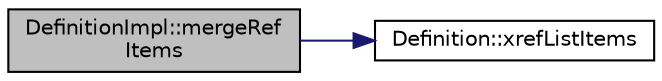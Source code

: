 digraph "DefinitionImpl::mergeRefItems"
{
 // LATEX_PDF_SIZE
  edge [fontname="Helvetica",fontsize="10",labelfontname="Helvetica",labelfontsize="10"];
  node [fontname="Helvetica",fontsize="10",shape=record];
  rankdir="LR";
  Node1 [label="DefinitionImpl::mergeRef\lItems",height=0.2,width=0.4,color="black", fillcolor="grey75", style="filled", fontcolor="black",tooltip=" "];
  Node1 -> Node2 [color="midnightblue",fontsize="10",style="solid",fontname="Helvetica"];
  Node2 [label="Definition::xrefListItems",height=0.2,width=0.4,color="black", fillcolor="white", style="filled",URL="$classDefinition.html#a294644eed6c10ad8789d6d8fdbf6da58",tooltip=" "];
}
